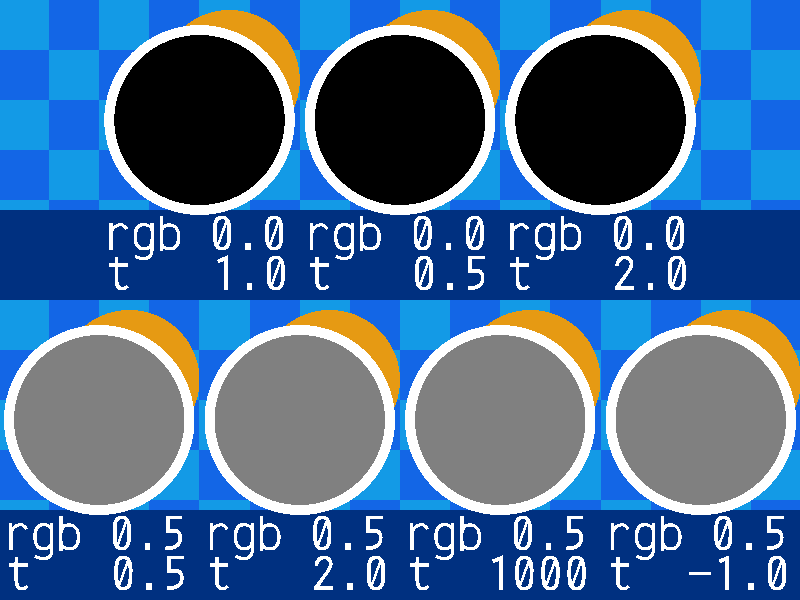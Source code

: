 // Persistence Of Vision raytracer sample file.
//	File: transmitfx.pov
//	Last updated: 30/8/01
//	Author: Rune S. Johansen
//	Description:
// This file demonstrates how to create special effect filters
// by using "transmit" creatively, also outside of the 0 to 1 range.

// The shadows are a bit confusing, but try to render both
// with and without them.
//
// -w320 -h240
// -w800 -h600 +a0.3

#version 3.6;
global_settings {assumed_gamma 2.2}

#declare Shadows = off;

// A camera that looks down from above.
camera {
   orthographic
   location 6*y
   look_at 0
}

// A light.
light_source {<0,300,100>, color 1.5}

// And a nice blue checkered plane
plane {
   y, -3
   pigment {checker color <0.1,0.4,0.9>, color <0.1,0.6,0.9> scale 0.5}
}

union {
   box {<-5,-1, 0>, <5,-1, 0.9>}
   box {<-5,-1,-3>, <5,-1,-2.1>}
   pigment {color <0.0,0.2,0.5>}
   finish {ambient 1 diffuse 0}
   no_shadow
}

// A union with a brown sphere, a white torus
// and a disc with no texture.
#declare FilterAndSphere =
union {
   sphere {
      <0.3,-2,0.4>, 0.7
      pigment {color <0.9,0.6,0.1>}
      finish {phong 1}
   }
   torus {
      0.9, 0.05
      pigment {color rgb 1}
   }
   disc {0, y, 0.9} // the disc will be textured later
   #if (Shadows=off) no_shadow #end
   translate -0.2*z
}

// Just a macro to create the text labels
#macro Label (String1,String2,Location)
   union {
      text {
         ttf "crystal.ttf", String1, 0.1, <0,0>
         rotate 90*x scale 0.5 translate <-0.9,0,-1.5>
      }
      text {
         ttf "crystal.ttf", String2, 0.1, <0,0>
         rotate 90*x scale 0.5 translate <-0.9,0,-1.9>
      }
      clipped_by {plane {y, -0.01}}
      translate Location
      pigment {color rgb 1}
      finish {ambient 1 diffuse 0}
      no_shadow
   }
#end

// CENTER DISC: NO EFFECT
// With a transmit value of 1.0, things seen through this
// disc look the same.
object {
   FilterAndSphere

// This texture will apply only to the disc:
   pigment {color rgb 0.0 transmit 1.0}
   finish {ambient 1 diffuse 0}

   translate <-2,0,+2>
}
Label ("rgb 0.0","t   1.0",<-2,0,+2>)

// TOP DISC: DARK EFFECT
// With a black color and a transmit value of 0.5, things
// seen through this disc look darker.
object {
   FilterAndSphere
// This texture will apply only to the disc:
   pigment {color rgb 0.0 transmit 0.5}
   finish {ambient 1 diffuse 0}
   translate < 0,0,+2>
}
Label ("rgb 0.0","t   0.5",< 0,0,+2>)

// UPPER RIGHT DISC: BRIGHT EFFECT
// With a black color and a transmit value of 2.0, things
// seen through this disc look brighter.
object {
   FilterAndSphere
// This texture will apply only to the disc:
   pigment {color rgb 0.0 transmit 2.0}
   finish {ambient 1 diffuse 0}
   translate <+2,0,+2>
}
Label ("rgb 0.0","t   2.0",<+2,0,+2>)

// LOWER RIGHT DISC: CONTRAST DOWN
// With a gray color and a transmit value of 0.5, things
// seen through this disc have less contrast.
object {
   FilterAndSphere
// This texture will apply only to the disc:
   pigment {color rgb 0.5 transmit 0.5}
   finish {ambient 1 diffuse 0}
   translate <-3,0,-1>
}
Label ("rgb 0.5","t   0.5",<-3,0,-1>)

// BOTTOM DISC: CONTRAST UP
// With a gray color and a transmit value of 2.0, things
// seen through this disc have more contrast.
object {
   FilterAndSphere
// This texture will apply only to the disc:
   pigment {color rgb 0.5 transmit 2.0}
   finish {ambient 1 diffuse 0}
   translate <-1,0,-1>
}
Label ("rgb 0.5","t   2.0",<-1,0,-1>)

// LOWER LEFT DISC: TOTAL CONTRAST
// With a gray color and a transmit value of 1000, things
// seen through this disc have very high contrast.
object {
   FilterAndSphere
// This texture will apply only to the disc:
   pigment {color rgb 0.5 transmit 1000}
   finish {ambient 1 diffuse 0}
   translate <+1,0,-1>
}
Label ("rgb 0.5","t  1000",<+1,0,-1>)

// UPPER LEFT DISC: INVERT COLORS
// With a gray color and a transmit value of -1, things
// seen through this disc have inverted colors! Fun, eh?
object {
   FilterAndSphere
// This texture will apply only to the disc:
   pigment {color rgb 0.5 transmit -1}
   finish {ambient 1 diffuse 0}
   translate <+3,0,-1>
}
Label ("rgb 0.5","t  -1.0",<+3,0,-1>)
